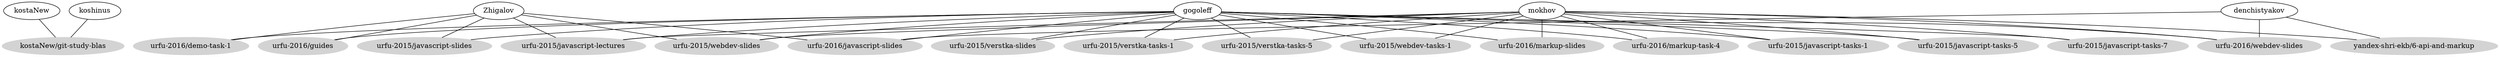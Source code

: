 graph {
	kostaNew [label=kostaNew]
	koshinus [label=koshinus]
	gogoleff [label=gogoleff]
	denchistyakov [label=denchistyakov]
	Zhigalov [label=Zhigalov]
	mokhov [label=mokhov]
	node [color=lightgrey style=filled]
	"kostaNew/git-study-blas" [label="kostaNew/git-study-blas"]
		kostaNew -- "kostaNew/git-study-blas"
		koshinus -- "kostaNew/git-study-blas"
	"urfu-2016/demo-task-1" [label="urfu-2016/demo-task-1"]
		gogoleff -- "urfu-2016/demo-task-1"
		Zhigalov -- "urfu-2016/demo-task-1"
	"urfu-2016/guides" [label="urfu-2016/guides"]
		gogoleff -- "urfu-2016/guides"
		Zhigalov -- "urfu-2016/guides"
	"urfu-2015/javascript-lectures" [label="urfu-2015/javascript-lectures"]
		gogoleff -- "urfu-2015/javascript-lectures"
		mokhov -- "urfu-2015/javascript-lectures"
		Zhigalov -- "urfu-2015/javascript-lectures"
	"urfu-2015/javascript-slides" [label="urfu-2015/javascript-slides"]
		gogoleff -- "urfu-2015/javascript-slides"
		Zhigalov -- "urfu-2015/javascript-slides"
	"urfu-2016/javascript-slides" [label="urfu-2016/javascript-slides"]
		gogoleff -- "urfu-2016/javascript-slides"
		Zhigalov -- "urfu-2016/javascript-slides"
		denchistyakov -- "urfu-2016/javascript-slides"
	"urfu-2015/javascript-tasks-1" [label="urfu-2015/javascript-tasks-1"]
		gogoleff -- "urfu-2015/javascript-tasks-1"
		mokhov -- "urfu-2015/javascript-tasks-1"
	"urfu-2015/javascript-tasks-5" [label="urfu-2015/javascript-tasks-5"]
		gogoleff -- "urfu-2015/javascript-tasks-5"
		mokhov -- "urfu-2015/javascript-tasks-5"
	"urfu-2015/javascript-tasks-7" [label="urfu-2015/javascript-tasks-7"]
		gogoleff -- "urfu-2015/javascript-tasks-7"
		mokhov -- "urfu-2015/javascript-tasks-7"
	"urfu-2015/verstka-slides" [label="urfu-2015/verstka-slides"]
		gogoleff -- "urfu-2015/verstka-slides"
		mokhov -- "urfu-2015/verstka-slides"
	"urfu-2015/verstka-tasks-1" [label="urfu-2015/verstka-tasks-1"]
		gogoleff -- "urfu-2015/verstka-tasks-1"
		mokhov -- "urfu-2015/verstka-tasks-1"
	"urfu-2015/verstka-tasks-5" [label="urfu-2015/verstka-tasks-5"]
		mokhov -- "urfu-2015/verstka-tasks-5"
		gogoleff -- "urfu-2015/verstka-tasks-5"
	"urfu-2015/webdev-slides" [label="urfu-2015/webdev-slides"]
		gogoleff -- "urfu-2015/webdev-slides"
		mokhov -- "urfu-2015/webdev-slides"
		Zhigalov -- "urfu-2015/webdev-slides"
	"urfu-2016/webdev-slides" [label="urfu-2016/webdev-slides"]
		gogoleff -- "urfu-2016/webdev-slides"
		mokhov -- "urfu-2016/webdev-slides"
		denchistyakov -- "urfu-2016/webdev-slides"
	"yandex-shri-ekb/6-api-and-markup" [label="yandex-shri-ekb/6-api-and-markup"]
		denchistyakov -- "yandex-shri-ekb/6-api-and-markup"
		mokhov -- "yandex-shri-ekb/6-api-and-markup"
	"urfu-2015/webdev-tasks-1" [label="urfu-2015/webdev-tasks-1"]
		mokhov -- "urfu-2015/webdev-tasks-1"
		gogoleff -- "urfu-2015/webdev-tasks-1"
	"urfu-2016/markup-slides" [label="urfu-2016/markup-slides"]
		mokhov -- "urfu-2016/markup-slides"
		gogoleff -- "urfu-2016/markup-slides"
	"urfu-2016/markup-task-4" [label="urfu-2016/markup-task-4"]
		mokhov -- "urfu-2016/markup-task-4"
		gogoleff -- "urfu-2016/markup-task-4"
}
